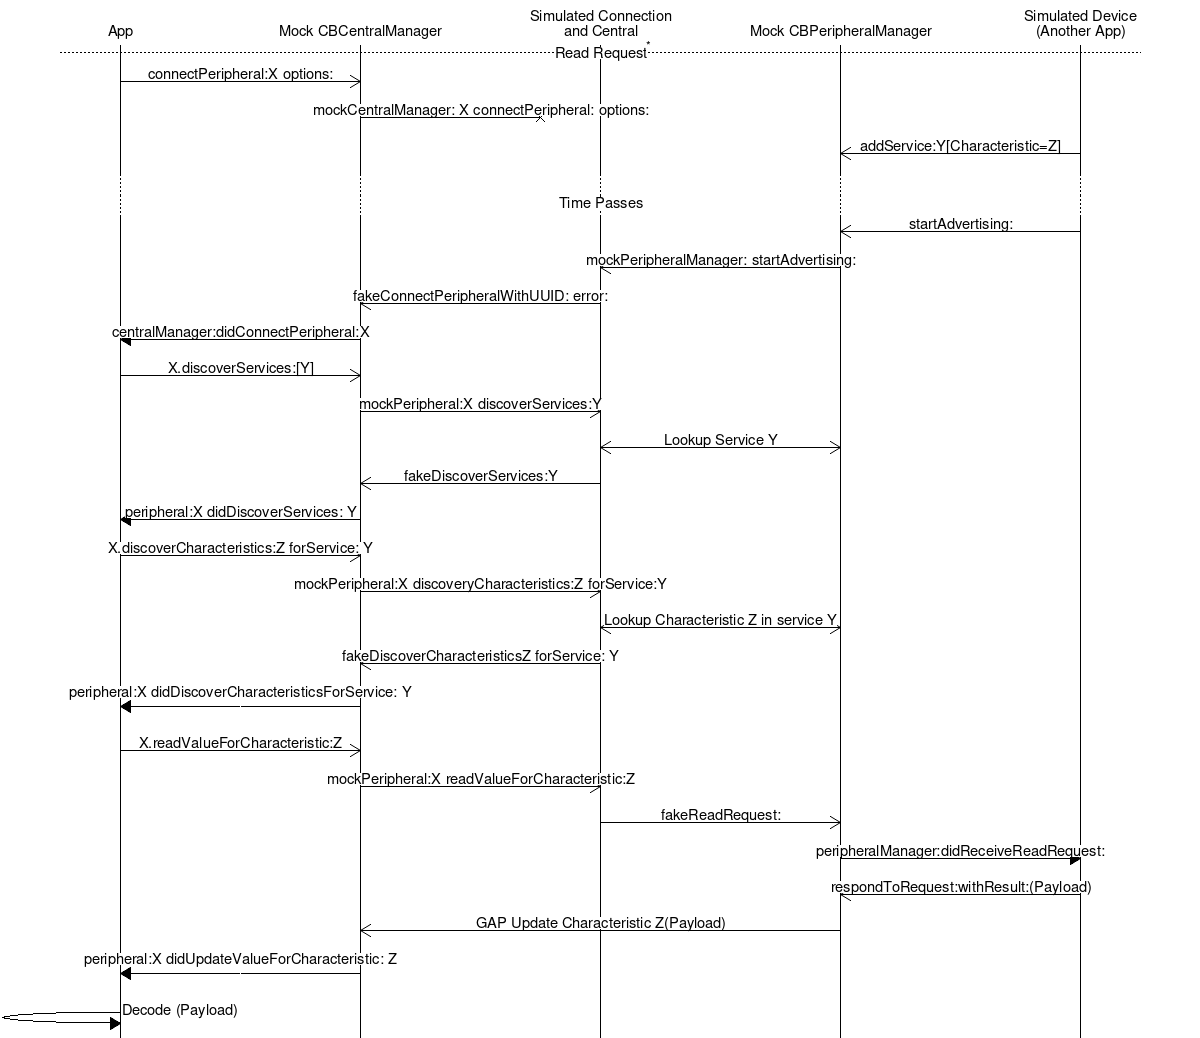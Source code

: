 msc {
  hscale = "2";
 
  CM[label="App"], CBC[label="Mock CBCentralManager"],
  BLE[label="Simulated Connection\nand Central"],
  CBP[label="Mock CBPeripheralManager"],PM[label="Simulated Device\n(Another App)"];
  
  
  ---     [label = "Read Request", ID="*" ];
  CM=>>CBC[label = "connectPeripheral:X options:"];
  CBC-xBLE[label = "mockCentralManager: X connectPeripheral: options:"];
  PM=>>CBP[label = "addService:Y[Characteristic=Z]"];
  ...;
  ...     [label = "Time Passes"];
  PM=>>CBP[label = "startAdvertising:"];
  CBP=>>BLE[label = "mockPeripheralManager: startAdvertising:"];

  BLE=>>CBC[label = "fakeConnectPeripheralWithUUID: error:"];
  CBC=>CM [label = "centralManager:didConnectPeripheral:X"];

  CM=>>CBC[label = "X.discoverServices:[Y]"];
  CBC=>>BLE[label = "mockPeripheral:X discoverServices:Y"];
  BLE<<=>>CBP[label = "Lookup Service Y"];
  BLE=>>CBC[label = "fakeDiscoverServices:Y"];
  CBC=>CM [label = "peripheral:X didDiscoverServices: Y"];

  CM=>>CBC[label = "X.discoverCharacteristics:Z forService: Y"];
  CBC=>>BLE[label = "mockPeripheral:X discoveryCharacteristics:Z forService:Y"];
  BLE<<=>>CBP[label = "Lookup Characteristic Z in service Y"];
  BLE=>>CBC[label = "fakeDiscoverCharacteristicsZ forService: Y"];
  CBC=>CM [label = "peripheral:X didDiscoverCharacteristicsForService: Y\n\n"];

  CM=>>CBC[label = "X.readValueForCharacteristic:Z"];
  CBC=>>BLE[label = "mockPeripheral:X readValueForCharacteristic:Z"];
  BLE=>>CBP[label = "fakeReadRequest:"];
  CBP=>PM [label = "peripheralManager:didReceiveReadRequest:"];
  PM=>>CBP[label = "respondToRequest:withResult:(Payload)"];
  CBP=>>CBC[label = "GAP Update Characteristic Z(Payload)"];
  CBC=>CM [label = "peripheral:X didUpdateValueForCharacteristic: Z\n\n"];
  CM=>CM  [label = "Decode (Payload)"];
}
